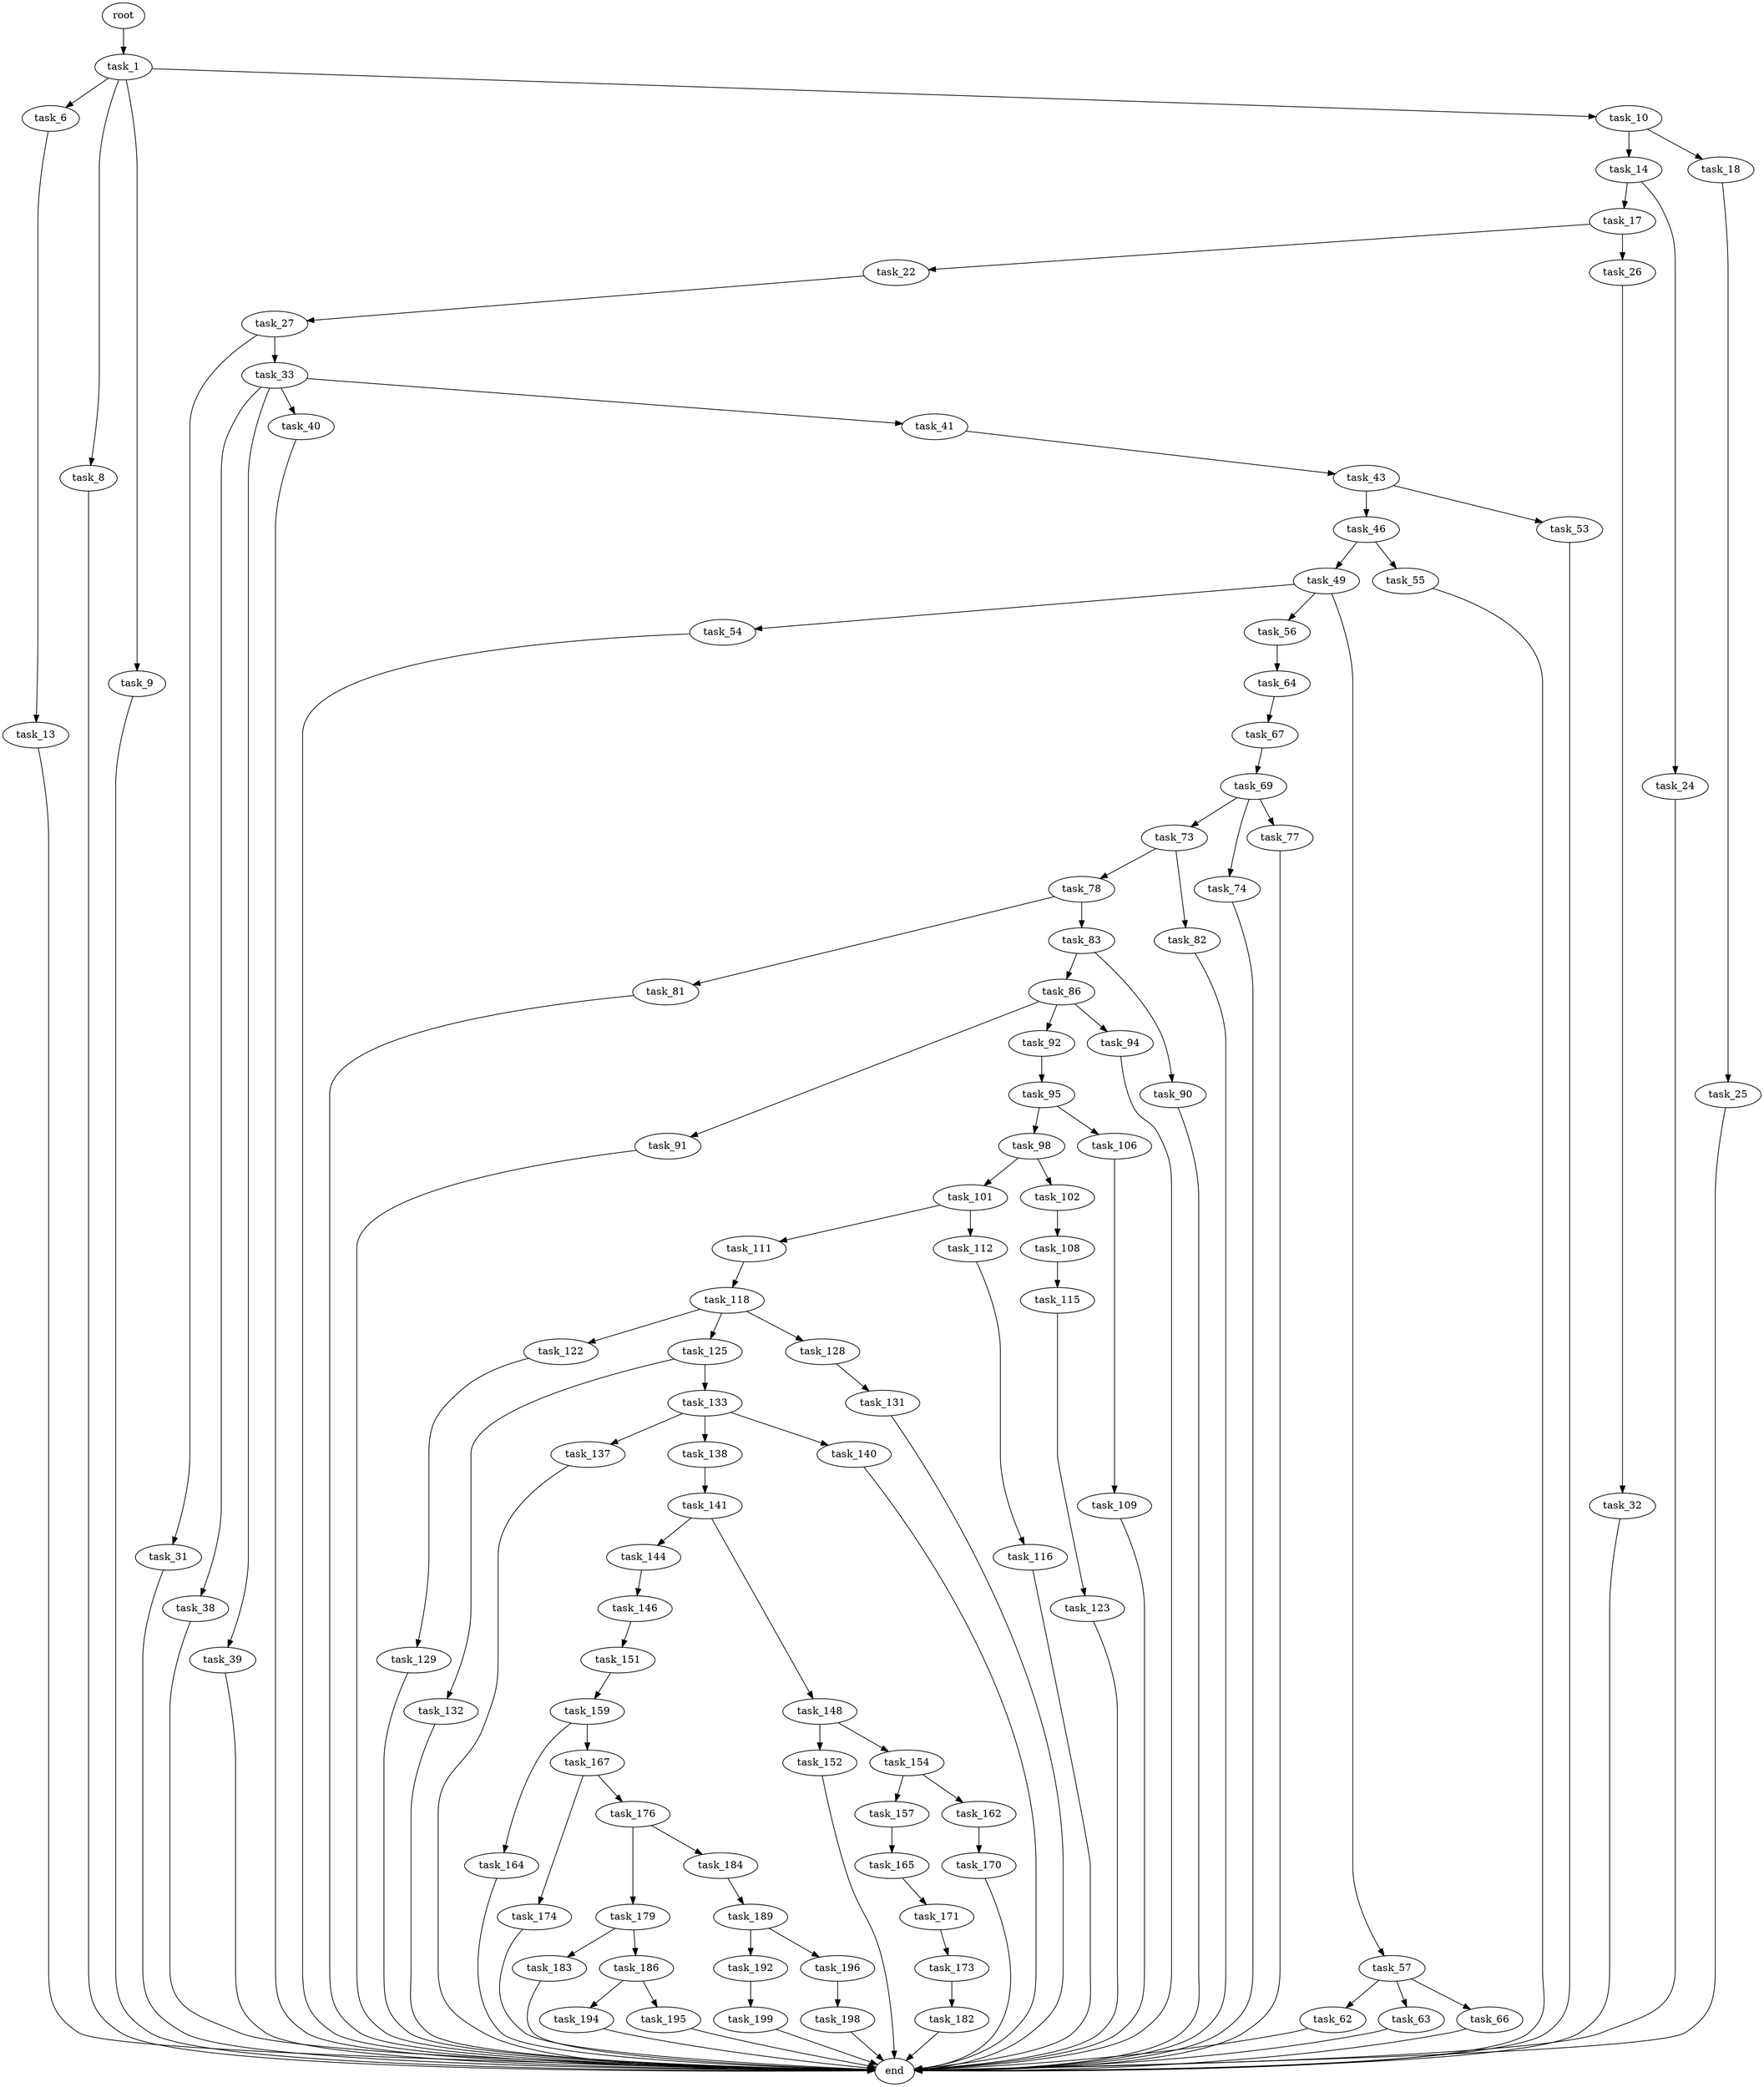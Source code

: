 digraph G {
  root [size="0.000000"];
  task_1 [size="1073741824000.000000"];
  task_6 [size="68719476736.000000"];
  task_8 [size="125595917882.000000"];
  task_9 [size="19945296858.000000"];
  task_10 [size="76576627381.000000"];
  task_13 [size="134217728000.000000"];
  end [size="0.000000"];
  task_14 [size="598355680309.000000"];
  task_18 [size="162838852280.000000"];
  task_17 [size="39475325052.000000"];
  task_24 [size="677127755693.000000"];
  task_22 [size="26827357350.000000"];
  task_26 [size="11319861784.000000"];
  task_25 [size="876125052816.000000"];
  task_27 [size="59710378436.000000"];
  task_32 [size="68719476736.000000"];
  task_31 [size="1073741824000.000000"];
  task_33 [size="331756992936.000000"];
  task_38 [size="954827382.000000"];
  task_39 [size="498031283466.000000"];
  task_40 [size="35438954152.000000"];
  task_41 [size="429227858.000000"];
  task_43 [size="28991029248.000000"];
  task_46 [size="782757789696.000000"];
  task_53 [size="782757789696.000000"];
  task_49 [size="7982294806.000000"];
  task_55 [size="272528534905.000000"];
  task_54 [size="231928233984.000000"];
  task_56 [size="549755813888.000000"];
  task_57 [size="368293445632.000000"];
  task_64 [size="1073741824000.000000"];
  task_62 [size="368293445632.000000"];
  task_63 [size="134217728000.000000"];
  task_66 [size="368293445632.000000"];
  task_67 [size="189225517116.000000"];
  task_69 [size="354266780228.000000"];
  task_73 [size="94531020043.000000"];
  task_74 [size="231928233984.000000"];
  task_77 [size="94807039420.000000"];
  task_78 [size="3101203583.000000"];
  task_82 [size="3660971021.000000"];
  task_81 [size="28991029248.000000"];
  task_83 [size="318267070911.000000"];
  task_86 [size="182286998816.000000"];
  task_90 [size="849449967221.000000"];
  task_91 [size="231928233984.000000"];
  task_92 [size="7209610521.000000"];
  task_94 [size="528046477181.000000"];
  task_95 [size="36642595659.000000"];
  task_98 [size="549755813888.000000"];
  task_106 [size="20761470391.000000"];
  task_101 [size="922653836793.000000"];
  task_102 [size="13662401928.000000"];
  task_111 [size="16481804556.000000"];
  task_112 [size="12961871094.000000"];
  task_108 [size="68719476736.000000"];
  task_109 [size="782757789696.000000"];
  task_115 [size="1653635379.000000"];
  task_118 [size="549755813888.000000"];
  task_116 [size="5984507256.000000"];
  task_123 [size="1073741824000.000000"];
  task_122 [size="7900269148.000000"];
  task_125 [size="231928233984.000000"];
  task_128 [size="134217728000.000000"];
  task_129 [size="21338230261.000000"];
  task_132 [size="20280357045.000000"];
  task_133 [size="391421935052.000000"];
  task_131 [size="936401982492.000000"];
  task_137 [size="1073741824000.000000"];
  task_138 [size="1146798676.000000"];
  task_140 [size="68719476736.000000"];
  task_141 [size="368293445632.000000"];
  task_144 [size="549755813888.000000"];
  task_148 [size="31693350216.000000"];
  task_146 [size="8745548500.000000"];
  task_151 [size="599475100274.000000"];
  task_152 [size="7970930730.000000"];
  task_154 [size="3204777423.000000"];
  task_159 [size="3426163755.000000"];
  task_157 [size="22952459930.000000"];
  task_162 [size="8589934592.000000"];
  task_165 [size="231928233984.000000"];
  task_164 [size="30981693030.000000"];
  task_167 [size="44835616400.000000"];
  task_170 [size="13464687085.000000"];
  task_171 [size="549755813888.000000"];
  task_174 [size="368293445632.000000"];
  task_176 [size="940471907.000000"];
  task_173 [size="100607607769.000000"];
  task_182 [size="4760471460.000000"];
  task_179 [size="68719476736.000000"];
  task_184 [size="420112609505.000000"];
  task_183 [size="549755813888.000000"];
  task_186 [size="30812964969.000000"];
  task_189 [size="368293445632.000000"];
  task_194 [size="577384381658.000000"];
  task_195 [size="8589934592.000000"];
  task_192 [size="1073741824000.000000"];
  task_196 [size="891928185.000000"];
  task_199 [size="2935797955.000000"];
  task_198 [size="2857996938.000000"];

  root -> task_1 [size="1.000000"];
  task_1 -> task_6 [size="838860800.000000"];
  task_1 -> task_8 [size="838860800.000000"];
  task_1 -> task_9 [size="838860800.000000"];
  task_1 -> task_10 [size="838860800.000000"];
  task_6 -> task_13 [size="134217728.000000"];
  task_8 -> end [size="1.000000"];
  task_9 -> end [size="1.000000"];
  task_10 -> task_14 [size="75497472.000000"];
  task_10 -> task_18 [size="75497472.000000"];
  task_13 -> end [size="1.000000"];
  task_14 -> task_17 [size="679477248.000000"];
  task_14 -> task_24 [size="679477248.000000"];
  task_18 -> task_25 [size="536870912.000000"];
  task_17 -> task_22 [size="679477248.000000"];
  task_17 -> task_26 [size="679477248.000000"];
  task_24 -> end [size="1.000000"];
  task_22 -> task_27 [size="679477248.000000"];
  task_26 -> task_32 [size="301989888.000000"];
  task_25 -> end [size="1.000000"];
  task_27 -> task_31 [size="75497472.000000"];
  task_27 -> task_33 [size="75497472.000000"];
  task_32 -> end [size="1.000000"];
  task_31 -> end [size="1.000000"];
  task_33 -> task_38 [size="411041792.000000"];
  task_33 -> task_39 [size="411041792.000000"];
  task_33 -> task_40 [size="411041792.000000"];
  task_33 -> task_41 [size="411041792.000000"];
  task_38 -> end [size="1.000000"];
  task_39 -> end [size="1.000000"];
  task_40 -> end [size="1.000000"];
  task_41 -> task_43 [size="33554432.000000"];
  task_43 -> task_46 [size="75497472.000000"];
  task_43 -> task_53 [size="75497472.000000"];
  task_46 -> task_49 [size="679477248.000000"];
  task_46 -> task_55 [size="679477248.000000"];
  task_53 -> end [size="1.000000"];
  task_49 -> task_54 [size="301989888.000000"];
  task_49 -> task_56 [size="301989888.000000"];
  task_49 -> task_57 [size="301989888.000000"];
  task_55 -> end [size="1.000000"];
  task_54 -> end [size="1.000000"];
  task_56 -> task_64 [size="536870912.000000"];
  task_57 -> task_62 [size="411041792.000000"];
  task_57 -> task_63 [size="411041792.000000"];
  task_57 -> task_66 [size="411041792.000000"];
  task_64 -> task_67 [size="838860800.000000"];
  task_62 -> end [size="1.000000"];
  task_63 -> end [size="1.000000"];
  task_66 -> end [size="1.000000"];
  task_67 -> task_69 [size="209715200.000000"];
  task_69 -> task_73 [size="679477248.000000"];
  task_69 -> task_74 [size="679477248.000000"];
  task_69 -> task_77 [size="679477248.000000"];
  task_73 -> task_78 [size="301989888.000000"];
  task_73 -> task_82 [size="301989888.000000"];
  task_74 -> end [size="1.000000"];
  task_77 -> end [size="1.000000"];
  task_78 -> task_81 [size="75497472.000000"];
  task_78 -> task_83 [size="75497472.000000"];
  task_82 -> end [size="1.000000"];
  task_81 -> end [size="1.000000"];
  task_83 -> task_86 [size="209715200.000000"];
  task_83 -> task_90 [size="209715200.000000"];
  task_86 -> task_91 [size="536870912.000000"];
  task_86 -> task_92 [size="536870912.000000"];
  task_86 -> task_94 [size="536870912.000000"];
  task_90 -> end [size="1.000000"];
  task_91 -> end [size="1.000000"];
  task_92 -> task_95 [size="134217728.000000"];
  task_94 -> end [size="1.000000"];
  task_95 -> task_98 [size="838860800.000000"];
  task_95 -> task_106 [size="838860800.000000"];
  task_98 -> task_101 [size="536870912.000000"];
  task_98 -> task_102 [size="536870912.000000"];
  task_106 -> task_109 [size="838860800.000000"];
  task_101 -> task_111 [size="838860800.000000"];
  task_101 -> task_112 [size="838860800.000000"];
  task_102 -> task_108 [size="301989888.000000"];
  task_111 -> task_118 [size="33554432.000000"];
  task_112 -> task_116 [size="536870912.000000"];
  task_108 -> task_115 [size="134217728.000000"];
  task_109 -> end [size="1.000000"];
  task_115 -> task_123 [size="33554432.000000"];
  task_118 -> task_122 [size="536870912.000000"];
  task_118 -> task_125 [size="536870912.000000"];
  task_118 -> task_128 [size="536870912.000000"];
  task_116 -> end [size="1.000000"];
  task_123 -> end [size="1.000000"];
  task_122 -> task_129 [size="209715200.000000"];
  task_125 -> task_132 [size="301989888.000000"];
  task_125 -> task_133 [size="301989888.000000"];
  task_128 -> task_131 [size="209715200.000000"];
  task_129 -> end [size="1.000000"];
  task_132 -> end [size="1.000000"];
  task_133 -> task_137 [size="679477248.000000"];
  task_133 -> task_138 [size="679477248.000000"];
  task_133 -> task_140 [size="679477248.000000"];
  task_131 -> end [size="1.000000"];
  task_137 -> end [size="1.000000"];
  task_138 -> task_141 [size="33554432.000000"];
  task_140 -> end [size="1.000000"];
  task_141 -> task_144 [size="411041792.000000"];
  task_141 -> task_148 [size="411041792.000000"];
  task_144 -> task_146 [size="536870912.000000"];
  task_148 -> task_152 [size="679477248.000000"];
  task_148 -> task_154 [size="679477248.000000"];
  task_146 -> task_151 [size="301989888.000000"];
  task_151 -> task_159 [size="411041792.000000"];
  task_152 -> end [size="1.000000"];
  task_154 -> task_157 [size="301989888.000000"];
  task_154 -> task_162 [size="301989888.000000"];
  task_159 -> task_164 [size="75497472.000000"];
  task_159 -> task_167 [size="75497472.000000"];
  task_157 -> task_165 [size="679477248.000000"];
  task_162 -> task_170 [size="33554432.000000"];
  task_165 -> task_171 [size="301989888.000000"];
  task_164 -> end [size="1.000000"];
  task_167 -> task_174 [size="838860800.000000"];
  task_167 -> task_176 [size="838860800.000000"];
  task_170 -> end [size="1.000000"];
  task_171 -> task_173 [size="536870912.000000"];
  task_174 -> end [size="1.000000"];
  task_176 -> task_179 [size="75497472.000000"];
  task_176 -> task_184 [size="75497472.000000"];
  task_173 -> task_182 [size="301989888.000000"];
  task_182 -> end [size="1.000000"];
  task_179 -> task_183 [size="134217728.000000"];
  task_179 -> task_186 [size="134217728.000000"];
  task_184 -> task_189 [size="838860800.000000"];
  task_183 -> end [size="1.000000"];
  task_186 -> task_194 [size="838860800.000000"];
  task_186 -> task_195 [size="838860800.000000"];
  task_189 -> task_192 [size="411041792.000000"];
  task_189 -> task_196 [size="411041792.000000"];
  task_194 -> end [size="1.000000"];
  task_195 -> end [size="1.000000"];
  task_192 -> task_199 [size="838860800.000000"];
  task_196 -> task_198 [size="33554432.000000"];
  task_199 -> end [size="1.000000"];
  task_198 -> end [size="1.000000"];
}
